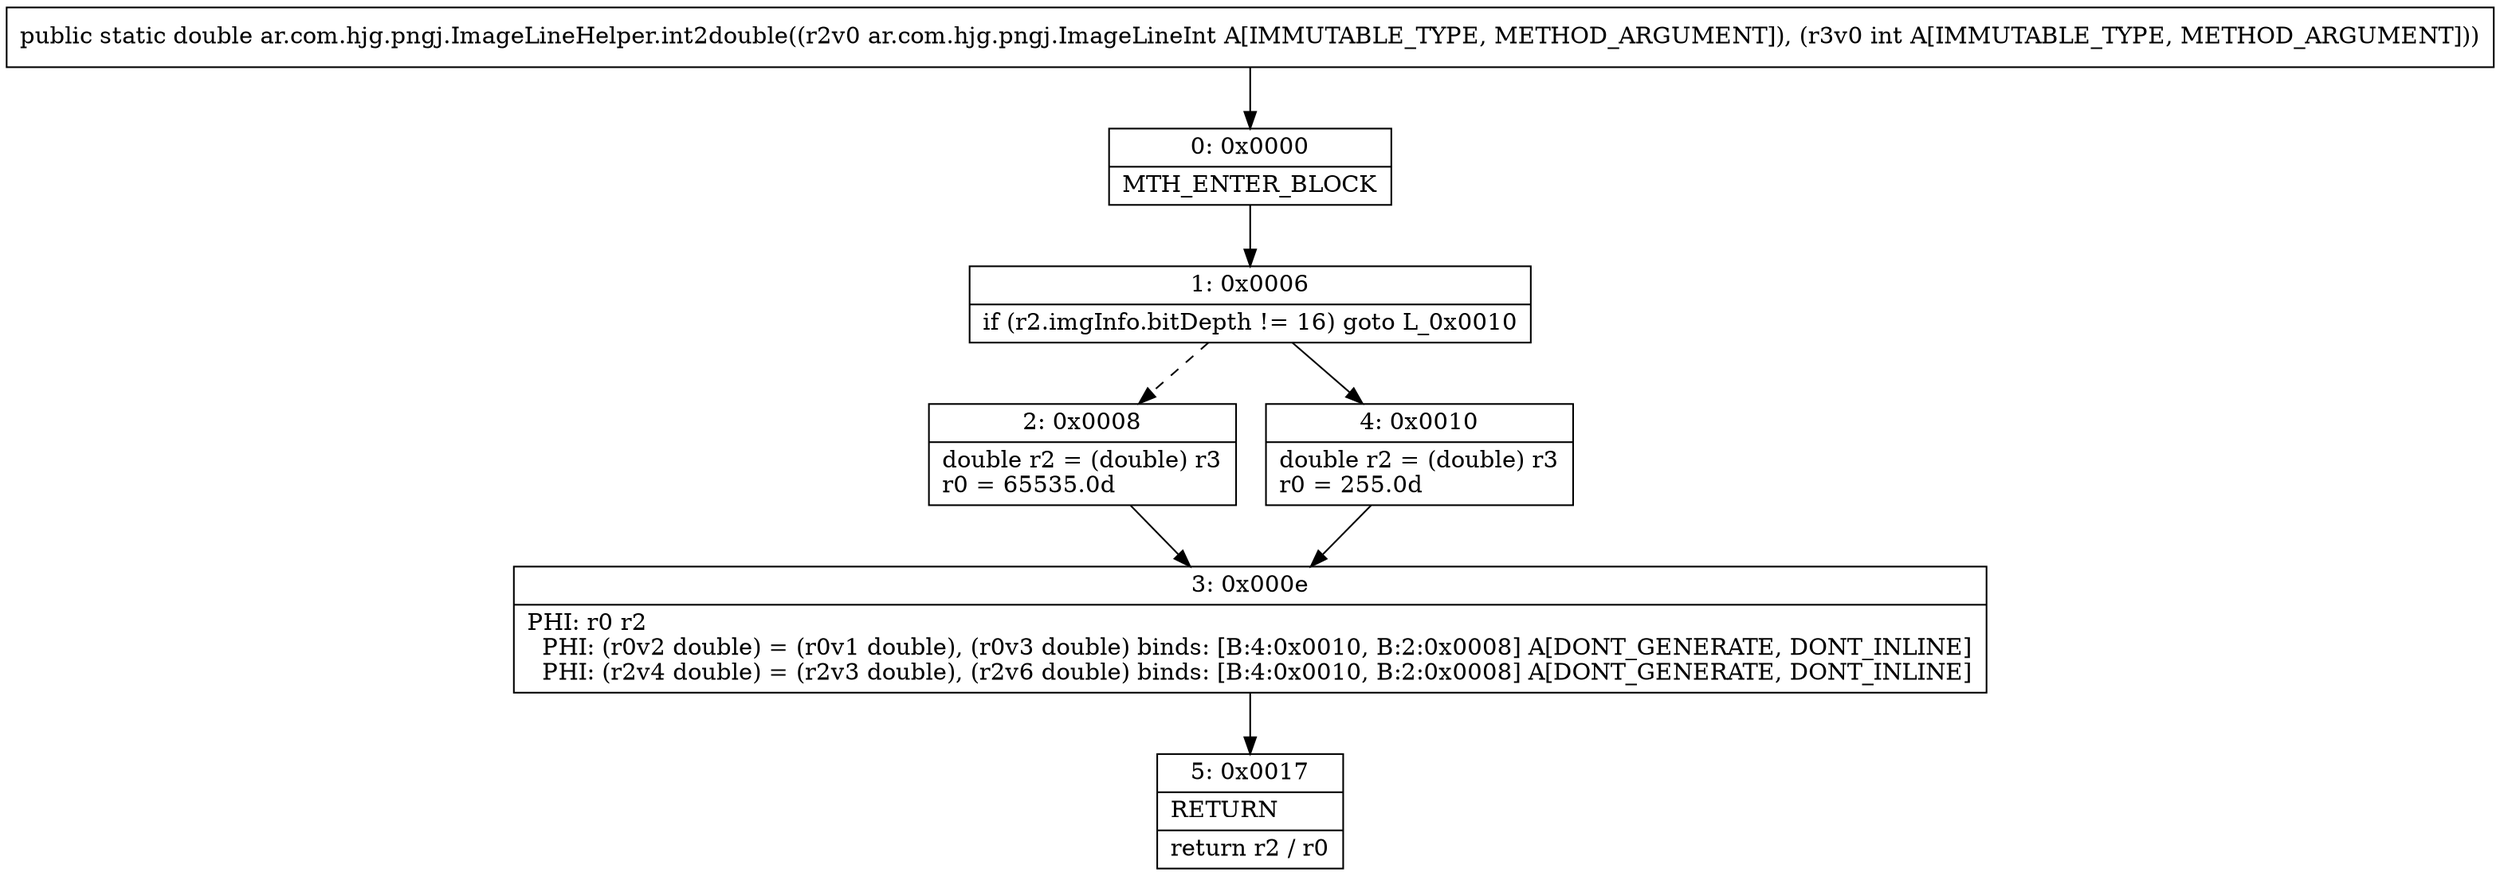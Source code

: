digraph "CFG forar.com.hjg.pngj.ImageLineHelper.int2double(Lar\/com\/hjg\/pngj\/ImageLineInt;I)D" {
Node_0 [shape=record,label="{0\:\ 0x0000|MTH_ENTER_BLOCK\l}"];
Node_1 [shape=record,label="{1\:\ 0x0006|if (r2.imgInfo.bitDepth != 16) goto L_0x0010\l}"];
Node_2 [shape=record,label="{2\:\ 0x0008|double r2 = (double) r3\lr0 = 65535.0d\l}"];
Node_3 [shape=record,label="{3\:\ 0x000e|PHI: r0 r2 \l  PHI: (r0v2 double) = (r0v1 double), (r0v3 double) binds: [B:4:0x0010, B:2:0x0008] A[DONT_GENERATE, DONT_INLINE]\l  PHI: (r2v4 double) = (r2v3 double), (r2v6 double) binds: [B:4:0x0010, B:2:0x0008] A[DONT_GENERATE, DONT_INLINE]\l}"];
Node_4 [shape=record,label="{4\:\ 0x0010|double r2 = (double) r3\lr0 = 255.0d\l}"];
Node_5 [shape=record,label="{5\:\ 0x0017|RETURN\l|return r2 \/ r0\l}"];
MethodNode[shape=record,label="{public static double ar.com.hjg.pngj.ImageLineHelper.int2double((r2v0 ar.com.hjg.pngj.ImageLineInt A[IMMUTABLE_TYPE, METHOD_ARGUMENT]), (r3v0 int A[IMMUTABLE_TYPE, METHOD_ARGUMENT])) }"];
MethodNode -> Node_0;
Node_0 -> Node_1;
Node_1 -> Node_2[style=dashed];
Node_1 -> Node_4;
Node_2 -> Node_3;
Node_3 -> Node_5;
Node_4 -> Node_3;
}

